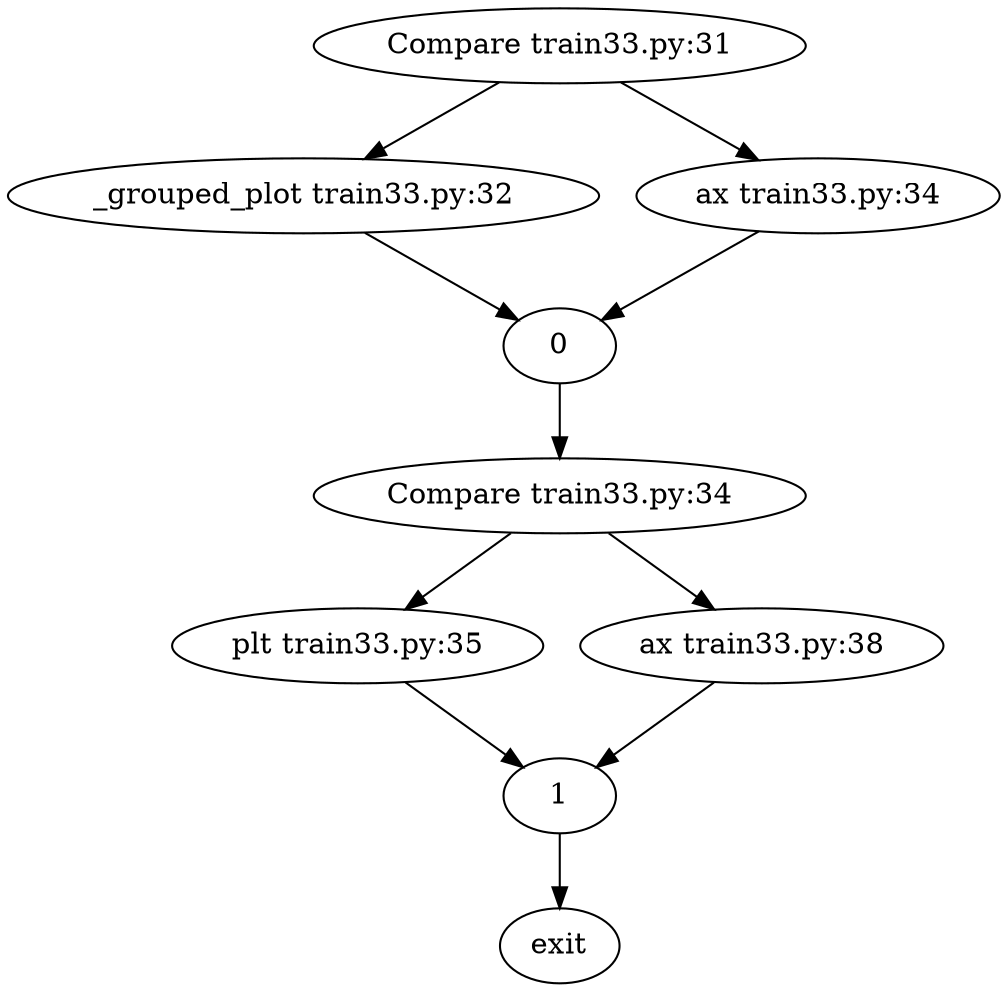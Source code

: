 strict digraph {"Compare train33.py:31" -> "_grouped_plot train33.py:32"
-> "0"
"Compare train33.py:31" -> "ax train33.py:34"
-> "0"
->
"Compare train33.py:34" -> "plt train33.py:35"
-> "1"
"Compare train33.py:34" -> "ax train33.py:38"
-> "1"
->
exit
}